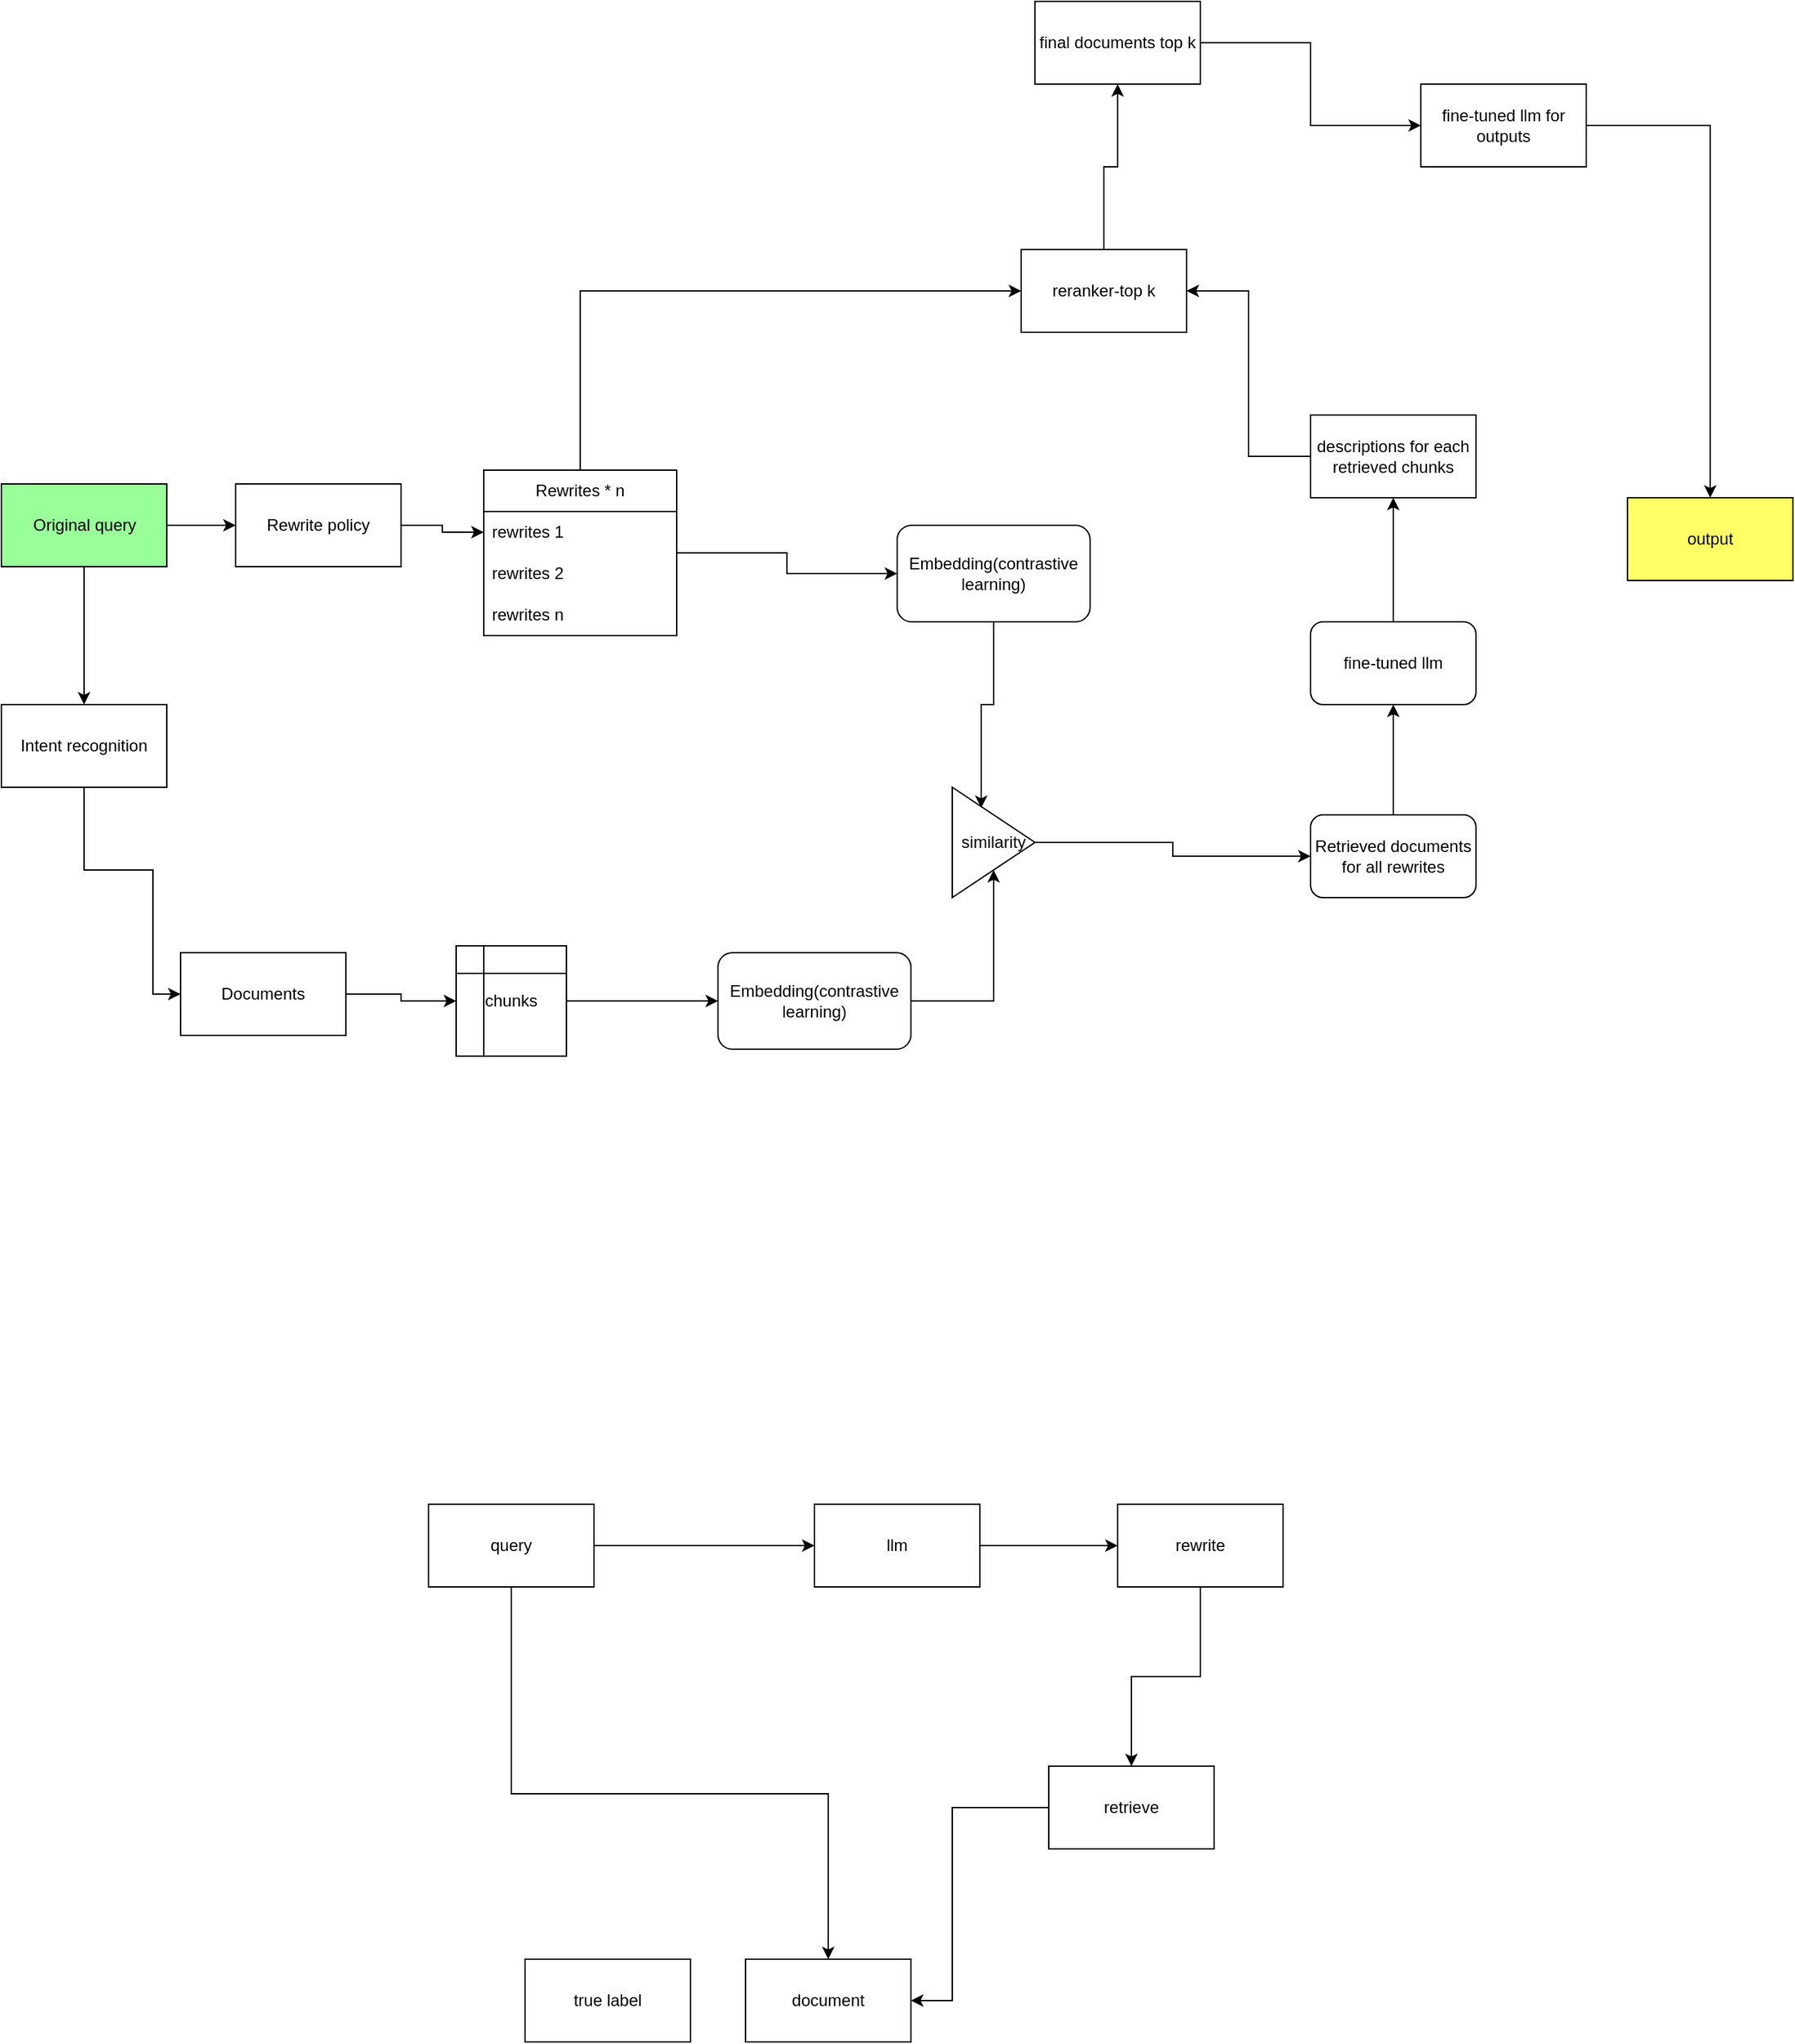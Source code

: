 <mxfile version="24.6.4" type="github">
  <diagram name="Page-1" id="vWs7hlCeRP3OqgUedrx3">
    <mxGraphModel dx="1339" dy="1913" grid="1" gridSize="10" guides="1" tooltips="1" connect="1" arrows="1" fold="1" page="1" pageScale="1" pageWidth="850" pageHeight="1100" math="0" shadow="0">
      <root>
        <mxCell id="0" />
        <mxCell id="1" parent="0" />
        <mxCell id="fhyWXsoEMTmmNhnozwWK-3" style="edgeStyle=orthogonalEdgeStyle;rounded=0;orthogonalLoop=1;jettySize=auto;html=1;entryX=0;entryY=0.5;entryDx=0;entryDy=0;" edge="1" parent="1" source="fhyWXsoEMTmmNhnozwWK-1" target="fhyWXsoEMTmmNhnozwWK-2">
          <mxGeometry relative="1" as="geometry" />
        </mxCell>
        <mxCell id="fhyWXsoEMTmmNhnozwWK-43" style="edgeStyle=orthogonalEdgeStyle;rounded=0;orthogonalLoop=1;jettySize=auto;html=1;entryX=0.5;entryY=0;entryDx=0;entryDy=0;" edge="1" parent="1" source="fhyWXsoEMTmmNhnozwWK-1" target="fhyWXsoEMTmmNhnozwWK-42">
          <mxGeometry relative="1" as="geometry" />
        </mxCell>
        <mxCell id="fhyWXsoEMTmmNhnozwWK-1" value="Original query" style="rounded=0;greenSpace=wrap;html=1;fillColor=#99FF99;" vertex="1" parent="1">
          <mxGeometry x="150" y="80" width="120" height="60" as="geometry" />
        </mxCell>
        <mxCell id="fhyWXsoEMTmmNhnozwWK-8" style="edgeStyle=orthogonalEdgeStyle;rounded=0;orthogonalLoop=1;jettySize=auto;html=1;entryX=0;entryY=0.5;entryDx=0;entryDy=0;" edge="1" parent="1" source="fhyWXsoEMTmmNhnozwWK-2" target="fhyWXsoEMTmmNhnozwWK-5">
          <mxGeometry relative="1" as="geometry" />
        </mxCell>
        <mxCell id="fhyWXsoEMTmmNhnozwWK-2" value="Rewrite policy" style="rounded=0;whiteSpace=wrap;html=1;" vertex="1" parent="1">
          <mxGeometry x="320" y="80" width="120" height="60" as="geometry" />
        </mxCell>
        <mxCell id="fhyWXsoEMTmmNhnozwWK-10" style="edgeStyle=orthogonalEdgeStyle;rounded=0;orthogonalLoop=1;jettySize=auto;html=1;entryX=0;entryY=0.5;entryDx=0;entryDy=0;" edge="1" parent="1" source="fhyWXsoEMTmmNhnozwWK-4" target="fhyWXsoEMTmmNhnozwWK-9">
          <mxGeometry relative="1" as="geometry" />
        </mxCell>
        <mxCell id="fhyWXsoEMTmmNhnozwWK-31" style="edgeStyle=orthogonalEdgeStyle;rounded=0;orthogonalLoop=1;jettySize=auto;html=1;entryX=0;entryY=0.5;entryDx=0;entryDy=0;" edge="1" parent="1" source="fhyWXsoEMTmmNhnozwWK-4" target="fhyWXsoEMTmmNhnozwWK-28">
          <mxGeometry relative="1" as="geometry">
            <mxPoint x="570" y="-110" as="targetPoint" />
            <Array as="points">
              <mxPoint x="570" y="-60" />
            </Array>
          </mxGeometry>
        </mxCell>
        <mxCell id="fhyWXsoEMTmmNhnozwWK-4" value="Rewrites * n" style="swimlane;fontStyle=0;childLayout=stackLayout;horizontal=1;startSize=30;horizontalStack=0;resizeParent=1;resizeParentMax=0;resizeLast=0;collapsible=1;marginBottom=0;whiteSpace=wrap;html=1;" vertex="1" parent="1">
          <mxGeometry x="500" y="70" width="140" height="120" as="geometry" />
        </mxCell>
        <mxCell id="fhyWXsoEMTmmNhnozwWK-5" value="rewrites 1" style="text;strokeColor=none;fillColor=none;align=left;verticalAlign=middle;spacingLeft=4;spacingRight=4;overflow=hidden;points=[[0,0.5],[1,0.5]];portConstraint=eastwest;rotatable=0;whiteSpace=wrap;html=1;" vertex="1" parent="fhyWXsoEMTmmNhnozwWK-4">
          <mxGeometry y="30" width="140" height="30" as="geometry" />
        </mxCell>
        <mxCell id="fhyWXsoEMTmmNhnozwWK-6" value="rewrites 2" style="text;strokeColor=none;fillColor=none;align=left;verticalAlign=middle;spacingLeft=4;spacingRight=4;overflow=hidden;points=[[0,0.5],[1,0.5]];portConstraint=eastwest;rotatable=0;whiteSpace=wrap;html=1;" vertex="1" parent="fhyWXsoEMTmmNhnozwWK-4">
          <mxGeometry y="60" width="140" height="30" as="geometry" />
        </mxCell>
        <mxCell id="fhyWXsoEMTmmNhnozwWK-7" value="rewrites n" style="text;strokeColor=none;fillColor=none;align=left;verticalAlign=middle;spacingLeft=4;spacingRight=4;overflow=hidden;points=[[0,0.5],[1,0.5]];portConstraint=eastwest;rotatable=0;whiteSpace=wrap;html=1;" vertex="1" parent="fhyWXsoEMTmmNhnozwWK-4">
          <mxGeometry y="90" width="140" height="30" as="geometry" />
        </mxCell>
        <mxCell id="fhyWXsoEMTmmNhnozwWK-9" value="Embedding(contrastive learning)" style="rounded=1;whiteSpace=wrap;html=1;" vertex="1" parent="1">
          <mxGeometry x="800" y="110" width="140" height="70" as="geometry" />
        </mxCell>
        <mxCell id="fhyWXsoEMTmmNhnozwWK-20" style="edgeStyle=orthogonalEdgeStyle;rounded=0;orthogonalLoop=1;jettySize=auto;html=1;entryX=0;entryY=0.5;entryDx=0;entryDy=0;" edge="1" parent="1" source="fhyWXsoEMTmmNhnozwWK-11" target="fhyWXsoEMTmmNhnozwWK-19">
          <mxGeometry relative="1" as="geometry" />
        </mxCell>
        <mxCell id="fhyWXsoEMTmmNhnozwWK-11" value="similarity" style="triangle;whiteSpace=wrap;html=1;" vertex="1" parent="1">
          <mxGeometry x="840" y="300" width="60" height="80" as="geometry" />
        </mxCell>
        <mxCell id="fhyWXsoEMTmmNhnozwWK-12" style="edgeStyle=orthogonalEdgeStyle;rounded=0;orthogonalLoop=1;jettySize=auto;html=1;entryX=0.35;entryY=0.188;entryDx=0;entryDy=0;entryPerimeter=0;" edge="1" parent="1" source="fhyWXsoEMTmmNhnozwWK-9" target="fhyWXsoEMTmmNhnozwWK-11">
          <mxGeometry relative="1" as="geometry" />
        </mxCell>
        <mxCell id="fhyWXsoEMTmmNhnozwWK-41" style="edgeStyle=orthogonalEdgeStyle;rounded=0;orthogonalLoop=1;jettySize=auto;html=1;entryX=0;entryY=0.5;entryDx=0;entryDy=0;" edge="1" parent="1" source="fhyWXsoEMTmmNhnozwWK-13" target="fhyWXsoEMTmmNhnozwWK-14">
          <mxGeometry relative="1" as="geometry" />
        </mxCell>
        <mxCell id="fhyWXsoEMTmmNhnozwWK-13" value="Documents" style="rounded=0;whiteSpace=wrap;html=1;" vertex="1" parent="1">
          <mxGeometry x="280" y="420" width="120" height="60" as="geometry" />
        </mxCell>
        <mxCell id="fhyWXsoEMTmmNhnozwWK-17" style="edgeStyle=orthogonalEdgeStyle;rounded=0;orthogonalLoop=1;jettySize=auto;html=1;entryX=0;entryY=0.5;entryDx=0;entryDy=0;" edge="1" parent="1" source="fhyWXsoEMTmmNhnozwWK-14" target="fhyWXsoEMTmmNhnozwWK-16">
          <mxGeometry relative="1" as="geometry" />
        </mxCell>
        <mxCell id="fhyWXsoEMTmmNhnozwWK-14" value="chunks" style="shape=internalStorage;whiteSpace=wrap;html=1;backgroundOutline=1;" vertex="1" parent="1">
          <mxGeometry x="480" y="415" width="80" height="80" as="geometry" />
        </mxCell>
        <mxCell id="fhyWXsoEMTmmNhnozwWK-18" style="edgeStyle=orthogonalEdgeStyle;rounded=0;orthogonalLoop=1;jettySize=auto;html=1;entryX=0.5;entryY=1;entryDx=0;entryDy=0;" edge="1" parent="1" source="fhyWXsoEMTmmNhnozwWK-16" target="fhyWXsoEMTmmNhnozwWK-11">
          <mxGeometry relative="1" as="geometry" />
        </mxCell>
        <mxCell id="fhyWXsoEMTmmNhnozwWK-16" value="Embedding(contrastive learning)" style="rounded=1;whiteSpace=wrap;html=1;" vertex="1" parent="1">
          <mxGeometry x="670" y="420" width="140" height="70" as="geometry" />
        </mxCell>
        <mxCell id="fhyWXsoEMTmmNhnozwWK-25" style="edgeStyle=orthogonalEdgeStyle;rounded=0;orthogonalLoop=1;jettySize=auto;html=1;" edge="1" parent="1" source="fhyWXsoEMTmmNhnozwWK-19" target="fhyWXsoEMTmmNhnozwWK-21">
          <mxGeometry relative="1" as="geometry" />
        </mxCell>
        <mxCell id="fhyWXsoEMTmmNhnozwWK-19" value="Retrieved documents for all rewrites" style="rounded=1;whiteSpace=wrap;html=1;" vertex="1" parent="1">
          <mxGeometry x="1100" y="320" width="120" height="60" as="geometry" />
        </mxCell>
        <mxCell id="fhyWXsoEMTmmNhnozwWK-26" style="edgeStyle=orthogonalEdgeStyle;rounded=0;orthogonalLoop=1;jettySize=auto;html=1;entryX=0.5;entryY=1;entryDx=0;entryDy=0;" edge="1" parent="1" source="fhyWXsoEMTmmNhnozwWK-21" target="fhyWXsoEMTmmNhnozwWK-23">
          <mxGeometry relative="1" as="geometry" />
        </mxCell>
        <mxCell id="fhyWXsoEMTmmNhnozwWK-21" value="fine-tuned llm" style="rounded=1;whiteSpace=wrap;html=1;" vertex="1" parent="1">
          <mxGeometry x="1100" y="180" width="120" height="60" as="geometry" />
        </mxCell>
        <mxCell id="fhyWXsoEMTmmNhnozwWK-29" style="edgeStyle=orthogonalEdgeStyle;rounded=0;orthogonalLoop=1;jettySize=auto;html=1;entryX=1;entryY=0.5;entryDx=0;entryDy=0;" edge="1" parent="1" source="fhyWXsoEMTmmNhnozwWK-23" target="fhyWXsoEMTmmNhnozwWK-28">
          <mxGeometry relative="1" as="geometry" />
        </mxCell>
        <mxCell id="fhyWXsoEMTmmNhnozwWK-23" value="descriptions for each retrieved chunks" style="rounded=0;whiteSpace=wrap;html=1;" vertex="1" parent="1">
          <mxGeometry x="1100" y="30" width="120" height="60" as="geometry" />
        </mxCell>
        <mxCell id="fhyWXsoEMTmmNhnozwWK-33" style="edgeStyle=orthogonalEdgeStyle;rounded=0;orthogonalLoop=1;jettySize=auto;html=1;" edge="1" parent="1" source="fhyWXsoEMTmmNhnozwWK-28" target="fhyWXsoEMTmmNhnozwWK-32">
          <mxGeometry relative="1" as="geometry" />
        </mxCell>
        <mxCell id="fhyWXsoEMTmmNhnozwWK-28" value="reranker-top k" style="rounded=0;whiteSpace=wrap;html=1;" vertex="1" parent="1">
          <mxGeometry x="890" y="-90" width="120" height="60" as="geometry" />
        </mxCell>
        <mxCell id="fhyWXsoEMTmmNhnozwWK-38" style="edgeStyle=orthogonalEdgeStyle;rounded=0;orthogonalLoop=1;jettySize=auto;html=1;entryX=0;entryY=0.5;entryDx=0;entryDy=0;" edge="1" parent="1" source="fhyWXsoEMTmmNhnozwWK-32" target="fhyWXsoEMTmmNhnozwWK-34">
          <mxGeometry relative="1" as="geometry" />
        </mxCell>
        <mxCell id="fhyWXsoEMTmmNhnozwWK-32" value="final documents top k" style="rounded=0;whiteSpace=wrap;html=1;" vertex="1" parent="1">
          <mxGeometry x="900" y="-270" width="120" height="60" as="geometry" />
        </mxCell>
        <mxCell id="fhyWXsoEMTmmNhnozwWK-39" style="edgeStyle=orthogonalEdgeStyle;rounded=0;orthogonalLoop=1;jettySize=auto;html=1;entryX=0.5;entryY=0;entryDx=0;entryDy=0;" edge="1" parent="1" source="fhyWXsoEMTmmNhnozwWK-34" target="fhyWXsoEMTmmNhnozwWK-36">
          <mxGeometry relative="1" as="geometry" />
        </mxCell>
        <mxCell id="fhyWXsoEMTmmNhnozwWK-34" value="fine-tuned llm for outputs" style="rounded=0;whiteSpace=wrap;html=1;" vertex="1" parent="1">
          <mxGeometry x="1180" y="-210" width="120" height="60" as="geometry" />
        </mxCell>
        <mxCell id="fhyWXsoEMTmmNhnozwWK-36" value="output" style="rounded=0;whiteSpace=wrap;html=1;fillColor=#FFFF66;" vertex="1" parent="1">
          <mxGeometry x="1330" y="90" width="120" height="60" as="geometry" />
        </mxCell>
        <mxCell id="fhyWXsoEMTmmNhnozwWK-45" style="edgeStyle=orthogonalEdgeStyle;rounded=0;orthogonalLoop=1;jettySize=auto;html=1;entryX=0;entryY=0.5;entryDx=0;entryDy=0;" edge="1" parent="1" source="fhyWXsoEMTmmNhnozwWK-42" target="fhyWXsoEMTmmNhnozwWK-13">
          <mxGeometry relative="1" as="geometry">
            <Array as="points">
              <mxPoint x="210" y="360" />
              <mxPoint x="260" y="360" />
              <mxPoint x="260" y="450" />
            </Array>
          </mxGeometry>
        </mxCell>
        <mxCell id="fhyWXsoEMTmmNhnozwWK-42" value="Intent recognition" style="rounded=0;whiteSpace=wrap;html=1;" vertex="1" parent="1">
          <mxGeometry x="150" y="240" width="120" height="60" as="geometry" />
        </mxCell>
        <mxCell id="fhyWXsoEMTmmNhnozwWK-48" style="edgeStyle=orthogonalEdgeStyle;rounded=0;orthogonalLoop=1;jettySize=auto;html=1;" edge="1" parent="1" source="fhyWXsoEMTmmNhnozwWK-46" target="fhyWXsoEMTmmNhnozwWK-47">
          <mxGeometry relative="1" as="geometry" />
        </mxCell>
        <mxCell id="fhyWXsoEMTmmNhnozwWK-54" style="edgeStyle=orthogonalEdgeStyle;rounded=0;orthogonalLoop=1;jettySize=auto;html=1;" edge="1" parent="1" source="fhyWXsoEMTmmNhnozwWK-46" target="fhyWXsoEMTmmNhnozwWK-53">
          <mxGeometry relative="1" as="geometry">
            <Array as="points">
              <mxPoint x="520" y="1030" />
              <mxPoint x="750" y="1030" />
            </Array>
          </mxGeometry>
        </mxCell>
        <mxCell id="fhyWXsoEMTmmNhnozwWK-46" value="query" style="rounded=0;whiteSpace=wrap;html=1;" vertex="1" parent="1">
          <mxGeometry x="460" y="820" width="120" height="60" as="geometry" />
        </mxCell>
        <mxCell id="fhyWXsoEMTmmNhnozwWK-50" style="edgeStyle=orthogonalEdgeStyle;rounded=0;orthogonalLoop=1;jettySize=auto;html=1;entryX=0;entryY=0.5;entryDx=0;entryDy=0;" edge="1" parent="1" source="fhyWXsoEMTmmNhnozwWK-47" target="fhyWXsoEMTmmNhnozwWK-49">
          <mxGeometry relative="1" as="geometry" />
        </mxCell>
        <mxCell id="fhyWXsoEMTmmNhnozwWK-47" value="llm" style="rounded=0;whiteSpace=wrap;html=1;" vertex="1" parent="1">
          <mxGeometry x="740" y="820" width="120" height="60" as="geometry" />
        </mxCell>
        <mxCell id="fhyWXsoEMTmmNhnozwWK-52" style="edgeStyle=orthogonalEdgeStyle;rounded=0;orthogonalLoop=1;jettySize=auto;html=1;" edge="1" parent="1" source="fhyWXsoEMTmmNhnozwWK-49" target="fhyWXsoEMTmmNhnozwWK-51">
          <mxGeometry relative="1" as="geometry" />
        </mxCell>
        <mxCell id="fhyWXsoEMTmmNhnozwWK-49" value="rewrite" style="rounded=0;whiteSpace=wrap;html=1;" vertex="1" parent="1">
          <mxGeometry x="960" y="820" width="120" height="60" as="geometry" />
        </mxCell>
        <mxCell id="fhyWXsoEMTmmNhnozwWK-55" style="edgeStyle=orthogonalEdgeStyle;rounded=0;orthogonalLoop=1;jettySize=auto;html=1;" edge="1" parent="1" source="fhyWXsoEMTmmNhnozwWK-51" target="fhyWXsoEMTmmNhnozwWK-53">
          <mxGeometry relative="1" as="geometry">
            <Array as="points">
              <mxPoint x="840" y="1040" />
              <mxPoint x="840" y="1180" />
            </Array>
          </mxGeometry>
        </mxCell>
        <mxCell id="fhyWXsoEMTmmNhnozwWK-51" value="retrieve" style="rounded=0;whiteSpace=wrap;html=1;" vertex="1" parent="1">
          <mxGeometry x="910" y="1010" width="120" height="60" as="geometry" />
        </mxCell>
        <mxCell id="fhyWXsoEMTmmNhnozwWK-53" value="document" style="rounded=0;whiteSpace=wrap;html=1;" vertex="1" parent="1">
          <mxGeometry x="690" y="1150" width="120" height="60" as="geometry" />
        </mxCell>
        <mxCell id="fhyWXsoEMTmmNhnozwWK-58" value="true label" style="rounded=0;whiteSpace=wrap;html=1;" vertex="1" parent="1">
          <mxGeometry x="530" y="1150" width="120" height="60" as="geometry" />
        </mxCell>
      </root>
    </mxGraphModel>
  </diagram>
</mxfile>
